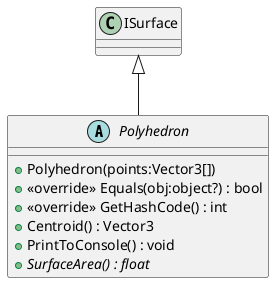 @startuml
abstract class Polyhedron {
    + Polyhedron(points:Vector3[])
    + <<override>> Equals(obj:object?) : bool
    + <<override>> GetHashCode() : int
    + Centroid() : Vector3
    + PrintToConsole() : void
    + {abstract} SurfaceArea() : float
}

ISurface <|-- Polyhedron
@enduml
